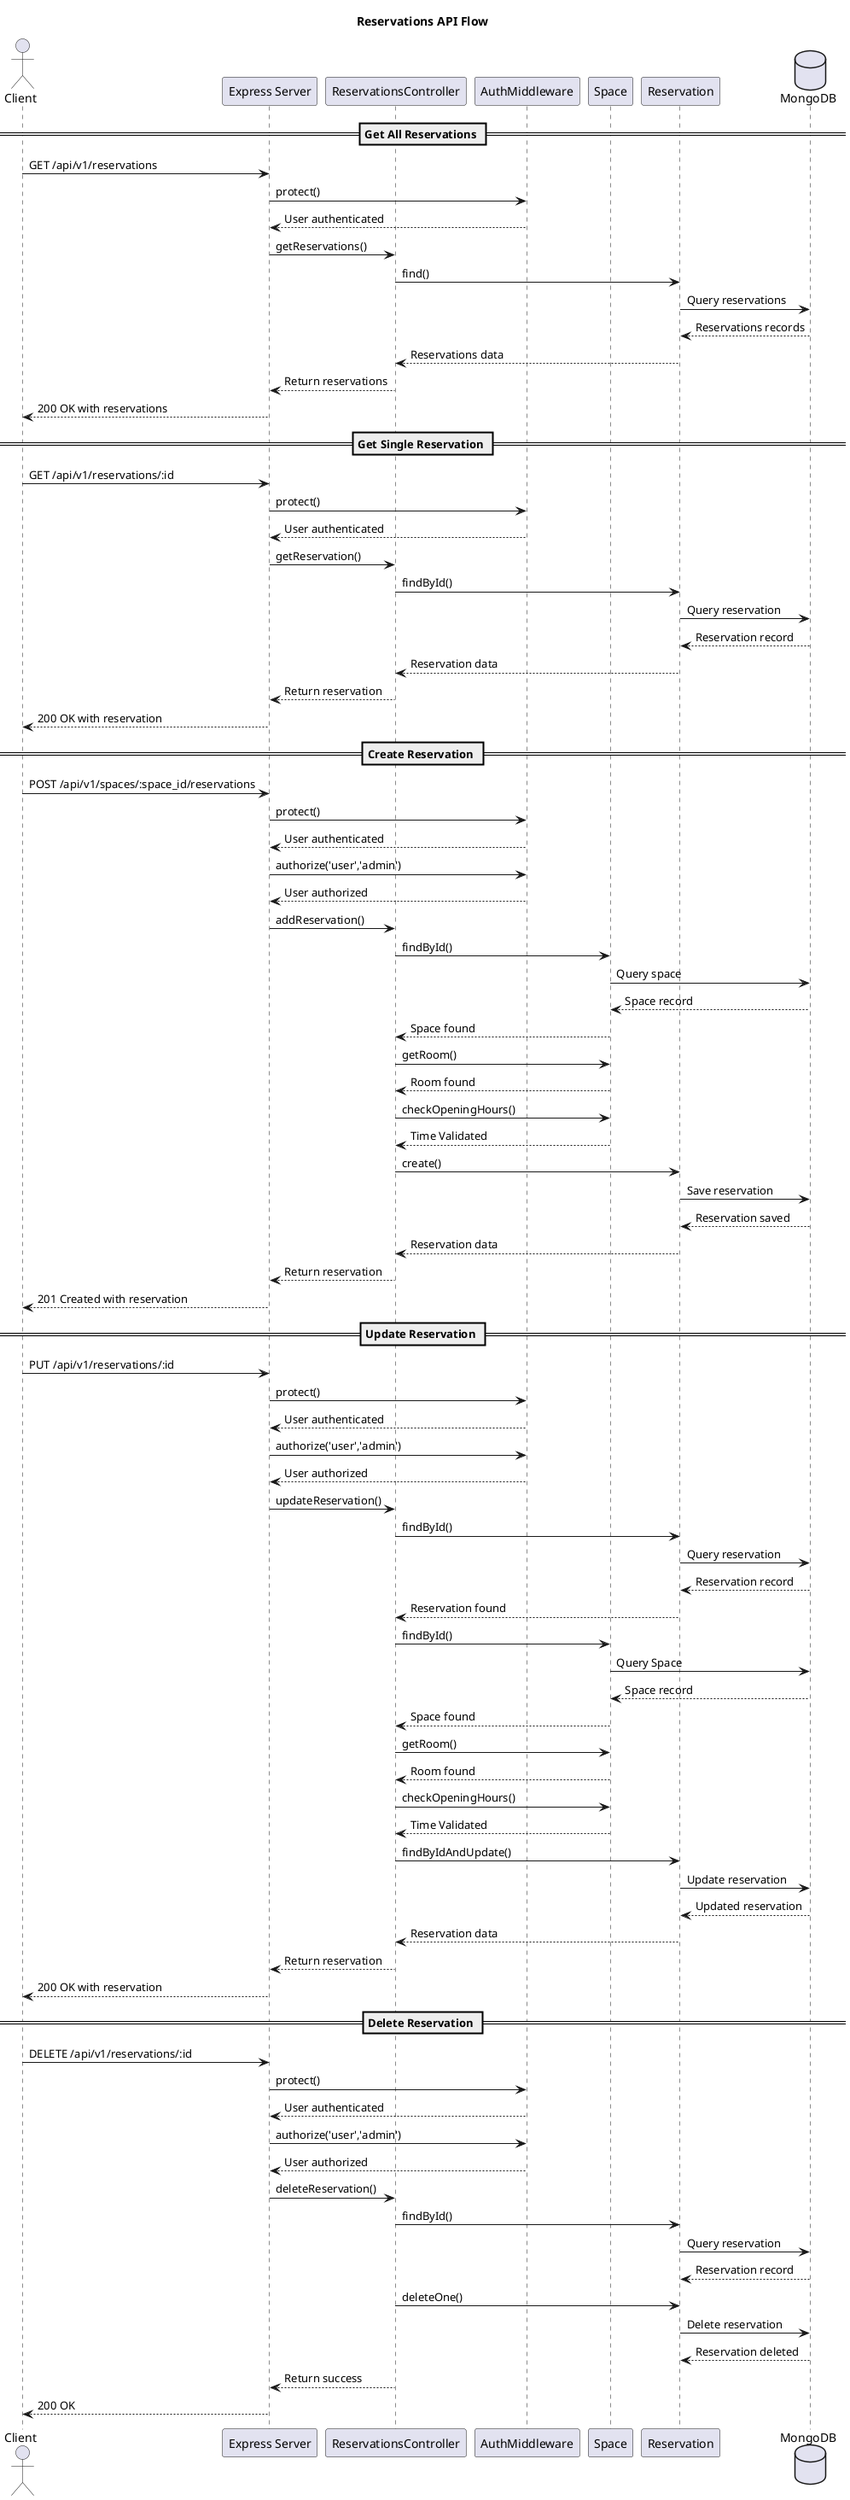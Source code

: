 @startuml Reservations Sequence

actor Client
participant "Express Server" as Server
participant ReservationsController
participant AuthMiddleware
participant Space
participant Reservation
database MongoDB

title Reservations API Flow

== Get All Reservations ==
Client -> Server : GET /api/v1/reservations
Server -> AuthMiddleware : protect()
AuthMiddleware --> Server : User authenticated
Server -> ReservationsController : getReservations()
ReservationsController -> Reservation : find()
Reservation -> MongoDB : Query reservations
MongoDB --> Reservation : Reservations records
Reservation --> ReservationsController : Reservations data
ReservationsController --> Server : Return reservations
Server --> Client : 200 OK with reservations

== Get Single Reservation ==
Client -> Server : GET /api/v1/reservations/:id
Server -> AuthMiddleware : protect()
AuthMiddleware -->  Server : User authenticated
Server -> ReservationsController : getReservation()
ReservationsController -> Reservation : findById()
Reservation -> MongoDB : Query reservation
MongoDB --> Reservation : Reservation record
Reservation --> ReservationsController : Reservation data
ReservationsController --> Server : Return reservation
Server --> Client : 200 OK with reservation

== Create Reservation ==
Client -> Server : POST /api/v1/spaces/:space_id/reservations
Server -> AuthMiddleware : protect()
AuthMiddleware --> Server : User authenticated
Server -> AuthMiddleware : authorize('user','admin')
AuthMiddleware --> Server : User authorized
Server -> ReservationsController : addReservation()
ReservationsController -> Space : findById()
Space -> MongoDB : Query space
MongoDB --> Space : Space record
Space --> ReservationsController : Space found
ReservationsController -> Space : getRoom()
Space --> ReservationsController : Room found
ReservationsController -> Space : checkOpeningHours()
Space --> ReservationsController : Time Validated
ReservationsController -> Reservation : create()
Reservation -> MongoDB : Save reservation
MongoDB --> Reservation : Reservation saved
Reservation --> ReservationsController : Reservation data
ReservationsController --> Server : Return reservation
Server --> Client : 201 Created with reservation

== Update Reservation ==
Client -> Server : PUT /api/v1/reservations/:id
Server -> AuthMiddleware : protect()
AuthMiddleware --> Server : User authenticated
Server -> AuthMiddleware : authorize('user','admin')
AuthMiddleware --> Server : User authorized
Server -> ReservationsController : updateReservation()
ReservationsController -> Reservation : findById()
Reservation -> MongoDB : Query reservation
MongoDB --> Reservation : Reservation record
Reservation --> ReservationsController : Reservation found
ReservationsController ->  Space : findById()
Space -> MongoDB : Query Space
MongoDB --> Space : Space record
Space --> ReservationsController : Space found
ReservationsController -> Space : getRoom()
Space --> ReservationsController : Room found
ReservationsController -> Space : checkOpeningHours()
Space --> ReservationsController : Time Validated
ReservationsController -> Reservation : findByIdAndUpdate()
Reservation -> MongoDB : Update reservation
MongoDB --> Reservation : Updated reservation
Reservation --> ReservationsController : Reservation data
ReservationsController --> Server : Return reservation
Server --> Client : 200 OK with reservation

== Delete Reservation == 
Client -> Server : DELETE /api/v1/reservations/:id
Server -> AuthMiddleware : protect()
AuthMiddleware --> Server : User authenticated
Server -> AuthMiddleware : authorize('user','admin')
AuthMiddleware --> Server : User authorized
Server -> ReservationsController : deleteReservation()
ReservationsController -> Reservation : findById()
Reservation -> MongoDB : Query reservation
MongoDB --> Reservation : Reservation record
ReservationsController -> Reservation : deleteOne()
Reservation -> MongoDB : Delete reservation
MongoDB --> Reservation : Reservation deleted
ReservationsController --> Server : Return success
Server --> Client : 200 OK



@enduml